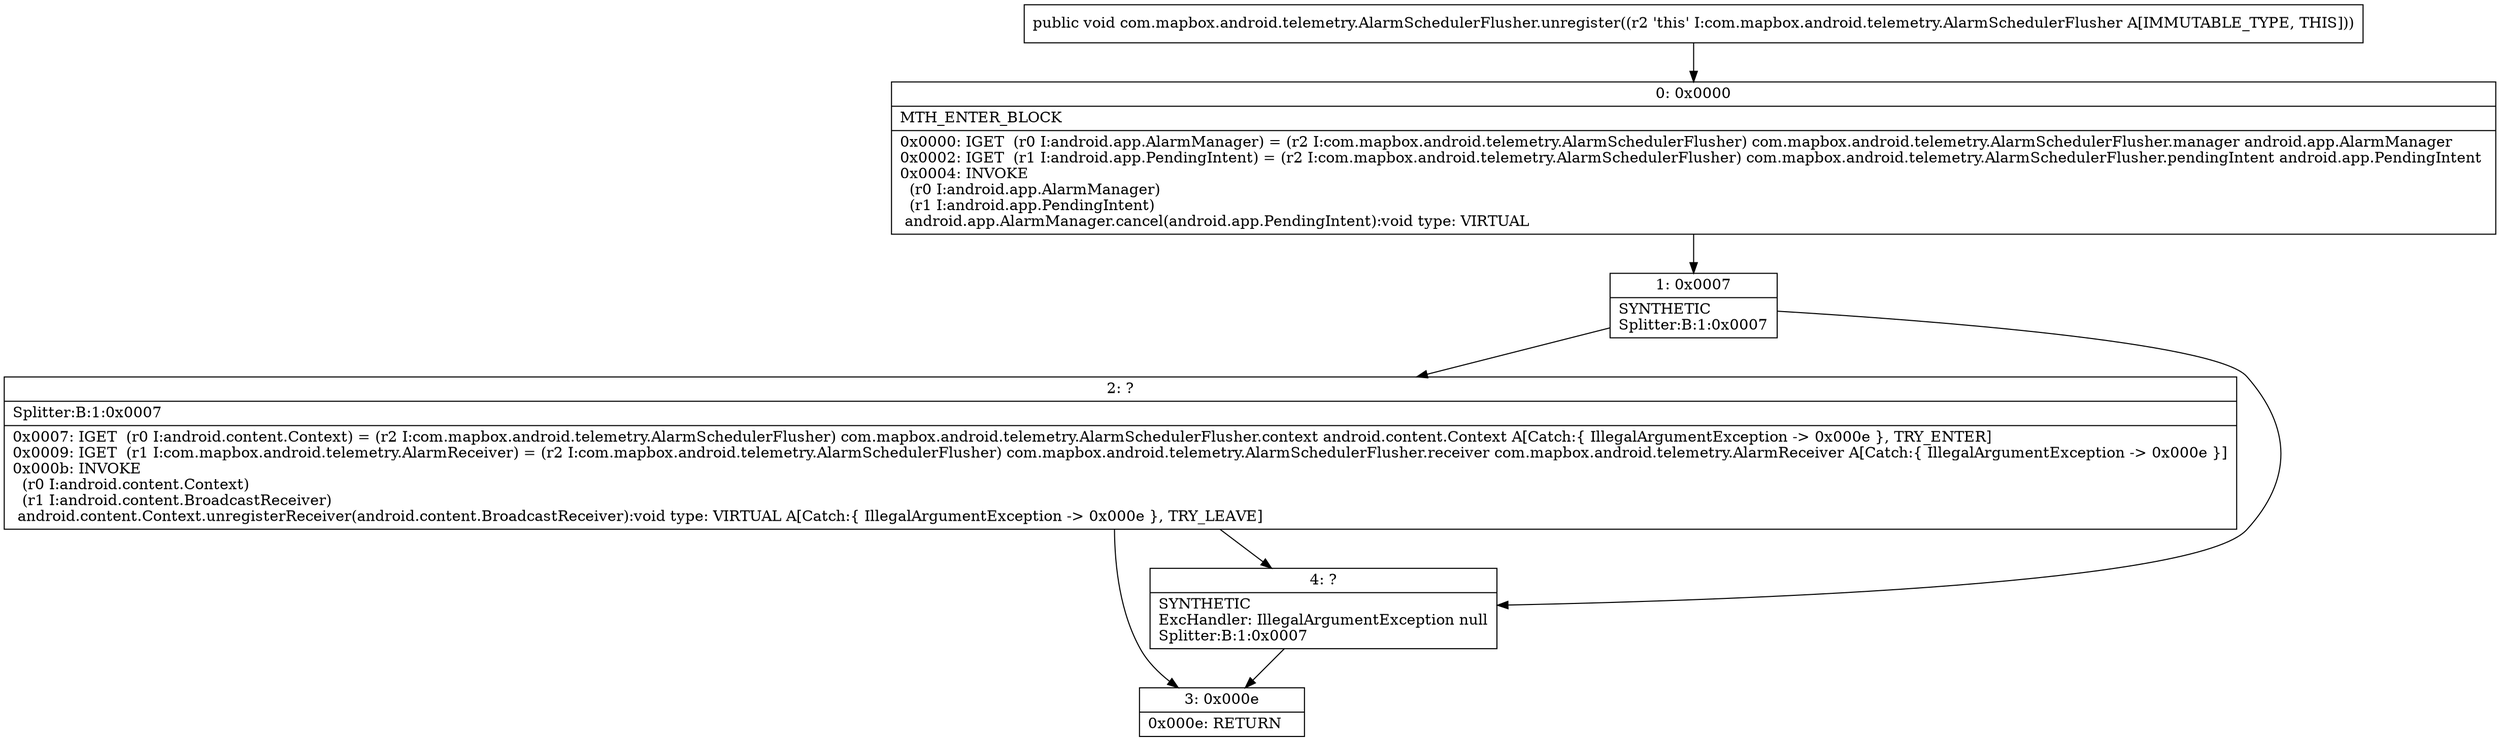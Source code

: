digraph "CFG forcom.mapbox.android.telemetry.AlarmSchedulerFlusher.unregister()V" {
Node_0 [shape=record,label="{0\:\ 0x0000|MTH_ENTER_BLOCK\l|0x0000: IGET  (r0 I:android.app.AlarmManager) = (r2 I:com.mapbox.android.telemetry.AlarmSchedulerFlusher) com.mapbox.android.telemetry.AlarmSchedulerFlusher.manager android.app.AlarmManager \l0x0002: IGET  (r1 I:android.app.PendingIntent) = (r2 I:com.mapbox.android.telemetry.AlarmSchedulerFlusher) com.mapbox.android.telemetry.AlarmSchedulerFlusher.pendingIntent android.app.PendingIntent \l0x0004: INVOKE  \l  (r0 I:android.app.AlarmManager)\l  (r1 I:android.app.PendingIntent)\l android.app.AlarmManager.cancel(android.app.PendingIntent):void type: VIRTUAL \l}"];
Node_1 [shape=record,label="{1\:\ 0x0007|SYNTHETIC\lSplitter:B:1:0x0007\l}"];
Node_2 [shape=record,label="{2\:\ ?|Splitter:B:1:0x0007\l|0x0007: IGET  (r0 I:android.content.Context) = (r2 I:com.mapbox.android.telemetry.AlarmSchedulerFlusher) com.mapbox.android.telemetry.AlarmSchedulerFlusher.context android.content.Context A[Catch:\{ IllegalArgumentException \-\> 0x000e \}, TRY_ENTER]\l0x0009: IGET  (r1 I:com.mapbox.android.telemetry.AlarmReceiver) = (r2 I:com.mapbox.android.telemetry.AlarmSchedulerFlusher) com.mapbox.android.telemetry.AlarmSchedulerFlusher.receiver com.mapbox.android.telemetry.AlarmReceiver A[Catch:\{ IllegalArgumentException \-\> 0x000e \}]\l0x000b: INVOKE  \l  (r0 I:android.content.Context)\l  (r1 I:android.content.BroadcastReceiver)\l android.content.Context.unregisterReceiver(android.content.BroadcastReceiver):void type: VIRTUAL A[Catch:\{ IllegalArgumentException \-\> 0x000e \}, TRY_LEAVE]\l}"];
Node_3 [shape=record,label="{3\:\ 0x000e|0x000e: RETURN   \l}"];
Node_4 [shape=record,label="{4\:\ ?|SYNTHETIC\lExcHandler: IllegalArgumentException null\lSplitter:B:1:0x0007\l}"];
MethodNode[shape=record,label="{public void com.mapbox.android.telemetry.AlarmSchedulerFlusher.unregister((r2 'this' I:com.mapbox.android.telemetry.AlarmSchedulerFlusher A[IMMUTABLE_TYPE, THIS])) }"];
MethodNode -> Node_0;
Node_0 -> Node_1;
Node_1 -> Node_2;
Node_1 -> Node_4;
Node_2 -> Node_3;
Node_2 -> Node_4;
Node_4 -> Node_3;
}

